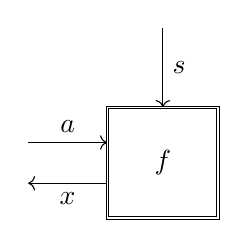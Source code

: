 \node [draw, double, minimum width = 40pt, minimum height=40pt] (f) {\(f\)};

\coordinate (a2) at (f.160);
\coordinate [left = of a2] (a1);
\coordinate (x1) at (f.200);
\coordinate [left = of x1] (x2);
\coordinate (s2) at (f.north);
\coordinate [above = of s2] (s1);

\draw [->] (a1) -- node [above] {\(a\)} (a2);
\draw [->] (x1) -- node [below] {\(x\)} (x2);
\draw [->] (s1) -- node [right] {\(s\)} (s2);

